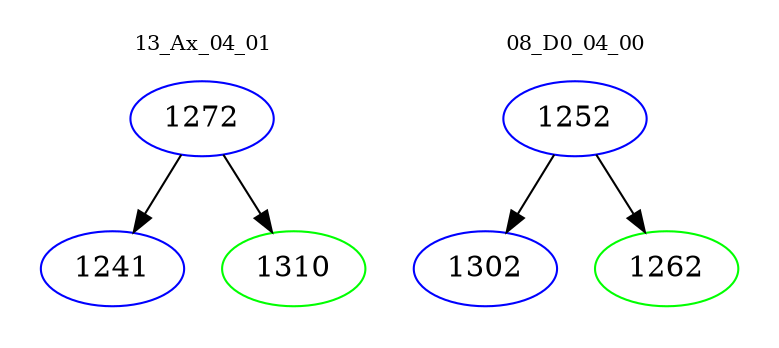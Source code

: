 digraph{
subgraph cluster_0 {
color = white
label = "13_Ax_04_01";
fontsize=10;
T0_1272 [label="1272", color="blue"]
T0_1272 -> T0_1241 [color="black"]
T0_1241 [label="1241", color="blue"]
T0_1272 -> T0_1310 [color="black"]
T0_1310 [label="1310", color="green"]
}
subgraph cluster_1 {
color = white
label = "08_D0_04_00";
fontsize=10;
T1_1252 [label="1252", color="blue"]
T1_1252 -> T1_1302 [color="black"]
T1_1302 [label="1302", color="blue"]
T1_1252 -> T1_1262 [color="black"]
T1_1262 [label="1262", color="green"]
}
}
